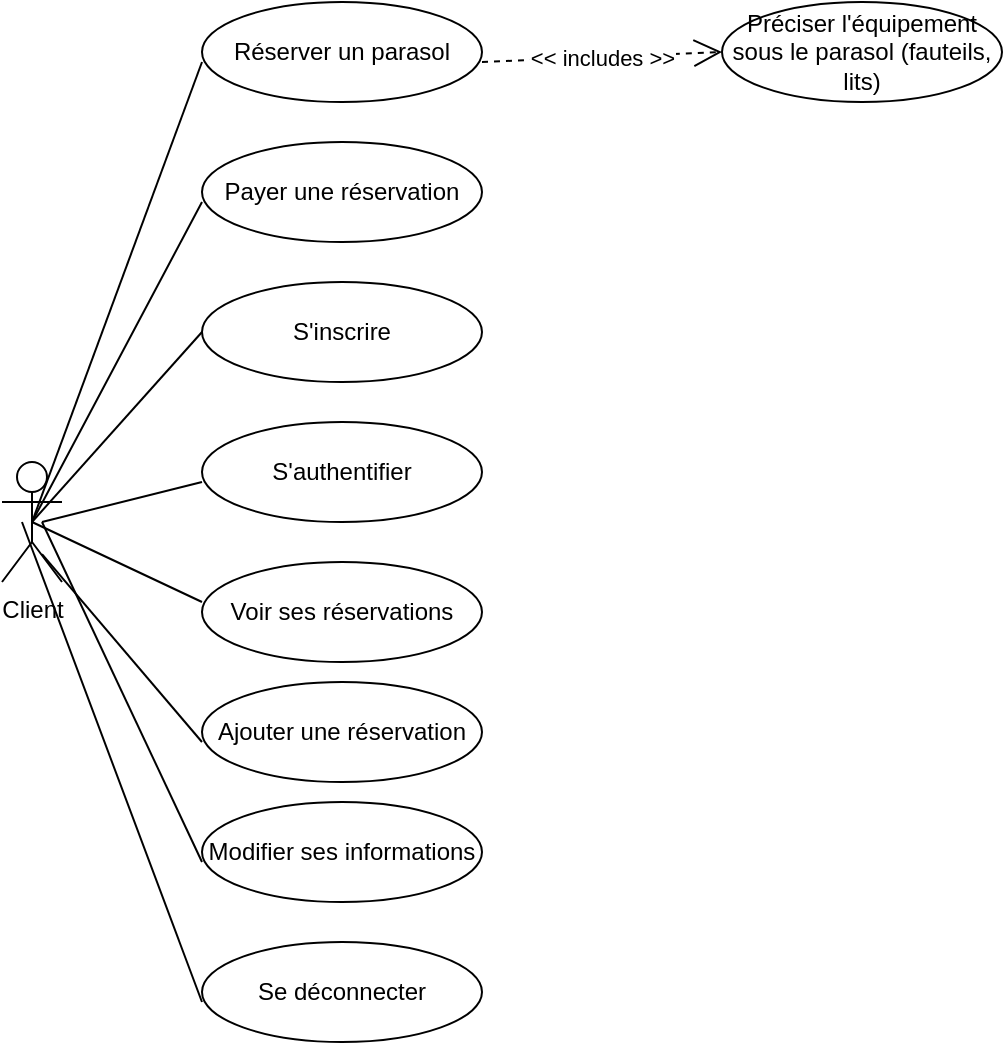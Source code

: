 <mxfile version="21.3.7" type="github" pages="3">
  <diagram name="Page-1" id="JrUIfgVRSp0UM8ETx353">
    <mxGraphModel dx="666" dy="381" grid="1" gridSize="10" guides="1" tooltips="1" connect="1" arrows="1" fold="1" page="1" pageScale="1" pageWidth="827" pageHeight="1169" math="0" shadow="0">
      <root>
        <mxCell id="0" />
        <mxCell id="1" parent="0" />
        <mxCell id="n7JFr-5hj81nrRRgK0mp-3" value="Réserver un parasol" style="ellipse;whiteSpace=wrap;html=1;" parent="1" vertex="1">
          <mxGeometry x="110" y="140" width="140" height="50" as="geometry" />
        </mxCell>
        <mxCell id="n7JFr-5hj81nrRRgK0mp-4" value="Payer une réservation" style="ellipse;whiteSpace=wrap;html=1;" parent="1" vertex="1">
          <mxGeometry x="110" y="210" width="140" height="50" as="geometry" />
        </mxCell>
        <mxCell id="n7JFr-5hj81nrRRgK0mp-5" value="Préciser l&#39;équipement sous le parasol (fauteils, lits)" style="ellipse;whiteSpace=wrap;html=1;" parent="1" vertex="1">
          <mxGeometry x="370" y="140" width="140" height="50" as="geometry" />
        </mxCell>
        <mxCell id="n7JFr-5hj81nrRRgK0mp-9" value="S&#39;inscrire" style="ellipse;whiteSpace=wrap;html=1;" parent="1" vertex="1">
          <mxGeometry x="110" y="280" width="140" height="50" as="geometry" />
        </mxCell>
        <mxCell id="n7JFr-5hj81nrRRgK0mp-10" value="S&#39;authentifier" style="ellipse;whiteSpace=wrap;html=1;" parent="1" vertex="1">
          <mxGeometry x="110" y="350" width="140" height="50" as="geometry" />
        </mxCell>
        <mxCell id="n7JFr-5hj81nrRRgK0mp-11" value="Voir ses réservations" style="ellipse;whiteSpace=wrap;html=1;" parent="1" vertex="1">
          <mxGeometry x="110" y="420" width="140" height="50" as="geometry" />
        </mxCell>
        <mxCell id="n7JFr-5hj81nrRRgK0mp-13" value="Se déconnecter" style="ellipse;whiteSpace=wrap;html=1;" parent="1" vertex="1">
          <mxGeometry x="110" y="610" width="140" height="50" as="geometry" />
        </mxCell>
        <mxCell id="n7JFr-5hj81nrRRgK0mp-14" value="Client" style="shape=umlActor;verticalLabelPosition=bottom;verticalAlign=top;html=1;" parent="1" vertex="1">
          <mxGeometry x="10" y="370" width="30" height="60" as="geometry" />
        </mxCell>
        <mxCell id="4E5cfMpJ-VGpKoXoF7s6-1" value="Ajouter une réservation" style="ellipse;whiteSpace=wrap;html=1;" parent="1" vertex="1">
          <mxGeometry x="110" y="480" width="140" height="50" as="geometry" />
        </mxCell>
        <mxCell id="4E5cfMpJ-VGpKoXoF7s6-2" value="Modifier ses informations" style="ellipse;whiteSpace=wrap;html=1;" parent="1" vertex="1">
          <mxGeometry x="110" y="540" width="140" height="50" as="geometry" />
        </mxCell>
        <mxCell id="4E5cfMpJ-VGpKoXoF7s6-4" value="" style="endArrow=none;html=1;rounded=0;exitX=0.5;exitY=0.5;exitDx=0;exitDy=0;exitPerimeter=0;" parent="1" source="n7JFr-5hj81nrRRgK0mp-14" edge="1">
          <mxGeometry width="50" height="50" relative="1" as="geometry">
            <mxPoint x="60" y="220" as="sourcePoint" />
            <mxPoint x="110" y="170" as="targetPoint" />
          </mxGeometry>
        </mxCell>
        <mxCell id="4E5cfMpJ-VGpKoXoF7s6-5" value="" style="endArrow=none;html=1;rounded=0;exitX=0.5;exitY=0.5;exitDx=0;exitDy=0;exitPerimeter=0;" parent="1" source="n7JFr-5hj81nrRRgK0mp-14" edge="1">
          <mxGeometry width="50" height="50" relative="1" as="geometry">
            <mxPoint x="60" y="290" as="sourcePoint" />
            <mxPoint x="110" y="240" as="targetPoint" />
          </mxGeometry>
        </mxCell>
        <mxCell id="4E5cfMpJ-VGpKoXoF7s6-6" value="" style="endArrow=none;html=1;rounded=0;exitX=0.5;exitY=0.5;exitDx=0;exitDy=0;exitPerimeter=0;entryX=0;entryY=0.5;entryDx=0;entryDy=0;" parent="1" source="n7JFr-5hj81nrRRgK0mp-14" target="n7JFr-5hj81nrRRgK0mp-9" edge="1">
          <mxGeometry width="50" height="50" relative="1" as="geometry">
            <mxPoint x="90" y="370" as="sourcePoint" />
            <mxPoint x="140" y="320" as="targetPoint" />
          </mxGeometry>
        </mxCell>
        <mxCell id="4E5cfMpJ-VGpKoXoF7s6-7" value="" style="endArrow=none;html=1;rounded=0;" parent="1" edge="1">
          <mxGeometry width="50" height="50" relative="1" as="geometry">
            <mxPoint x="30" y="400" as="sourcePoint" />
            <mxPoint x="110" y="380" as="targetPoint" />
          </mxGeometry>
        </mxCell>
        <mxCell id="4E5cfMpJ-VGpKoXoF7s6-8" value="" style="endArrow=none;html=1;rounded=0;exitX=0.5;exitY=0.5;exitDx=0;exitDy=0;exitPerimeter=0;" parent="1" source="n7JFr-5hj81nrRRgK0mp-14" edge="1">
          <mxGeometry width="50" height="50" relative="1" as="geometry">
            <mxPoint x="60" y="490" as="sourcePoint" />
            <mxPoint x="110" y="440" as="targetPoint" />
          </mxGeometry>
        </mxCell>
        <mxCell id="4E5cfMpJ-VGpKoXoF7s6-9" value="" style="endArrow=none;html=1;rounded=0;exitX=0.667;exitY=0.767;exitDx=0;exitDy=0;exitPerimeter=0;" parent="1" source="n7JFr-5hj81nrRRgK0mp-14" edge="1">
          <mxGeometry width="50" height="50" relative="1" as="geometry">
            <mxPoint x="60" y="560" as="sourcePoint" />
            <mxPoint x="110" y="510" as="targetPoint" />
          </mxGeometry>
        </mxCell>
        <mxCell id="4E5cfMpJ-VGpKoXoF7s6-10" value="" style="endArrow=none;html=1;rounded=0;" parent="1" edge="1">
          <mxGeometry width="50" height="50" relative="1" as="geometry">
            <mxPoint x="30" y="400" as="sourcePoint" />
            <mxPoint x="110" y="570" as="targetPoint" />
          </mxGeometry>
        </mxCell>
        <mxCell id="4E5cfMpJ-VGpKoXoF7s6-11" value="" style="endArrow=none;html=1;rounded=0;" parent="1" edge="1">
          <mxGeometry width="50" height="50" relative="1" as="geometry">
            <mxPoint x="20" y="400" as="sourcePoint" />
            <mxPoint x="110" y="640" as="targetPoint" />
          </mxGeometry>
        </mxCell>
        <mxCell id="4E5cfMpJ-VGpKoXoF7s6-12" value="&amp;lt;&amp;lt; includes &amp;gt;&amp;gt;" style="endArrow=open;endSize=12;dashed=1;html=1;rounded=0;entryX=0;entryY=0.5;entryDx=0;entryDy=0;" parent="1" target="n7JFr-5hj81nrRRgK0mp-5" edge="1">
          <mxGeometry width="160" relative="1" as="geometry">
            <mxPoint x="250" y="170" as="sourcePoint" />
            <mxPoint x="410" y="170" as="targetPoint" />
          </mxGeometry>
        </mxCell>
      </root>
    </mxGraphModel>
  </diagram>
  <diagram name="Copie de Page-1" id="9nO6PpXFx9YaqroAmay3">
    <mxGraphModel dx="1248" dy="698" grid="1" gridSize="10" guides="1" tooltips="1" connect="1" arrows="1" fold="1" page="1" pageScale="1" pageWidth="827" pageHeight="1169" math="0" shadow="0">
      <root>
        <mxCell id="TyhAZ9PvMbSiQdi2iL11-0" />
        <mxCell id="TyhAZ9PvMbSiQdi2iL11-1" parent="TyhAZ9PvMbSiQdi2iL11-0" />
        <mxCell id="usi-t8Z-wFqD5Zv3r4BF-5" value="" style="rounded=0;whiteSpace=wrap;html=1;" vertex="1" parent="TyhAZ9PvMbSiQdi2iL11-1">
          <mxGeometry x="80" y="200" width="710" height="480" as="geometry" />
        </mxCell>
        <mxCell id="TyhAZ9PvMbSiQdi2iL11-3" value="Payer une réservation" style="ellipse;whiteSpace=wrap;html=1;" vertex="1" parent="TyhAZ9PvMbSiQdi2iL11-1">
          <mxGeometry x="570" y="410" width="140" height="50" as="geometry" />
        </mxCell>
        <mxCell id="TyhAZ9PvMbSiQdi2iL11-4" value="Préciser les accessoires sous le parasol (fauteils, lits)" style="ellipse;whiteSpace=wrap;html=1;" vertex="1" parent="TyhAZ9PvMbSiQdi2iL11-1">
          <mxGeometry x="580" y="480" width="140" height="50" as="geometry" />
        </mxCell>
        <mxCell id="TyhAZ9PvMbSiQdi2iL11-5" value="S&#39;inscrire" style="ellipse;whiteSpace=wrap;html=1;" vertex="1" parent="TyhAZ9PvMbSiQdi2iL11-1">
          <mxGeometry x="110" y="280" width="140" height="50" as="geometry" />
        </mxCell>
        <mxCell id="TyhAZ9PvMbSiQdi2iL11-6" value="S&#39;authentifier" style="ellipse;whiteSpace=wrap;html=1;" vertex="1" parent="TyhAZ9PvMbSiQdi2iL11-1">
          <mxGeometry x="110" y="350" width="140" height="50" as="geometry" />
        </mxCell>
        <mxCell id="TyhAZ9PvMbSiQdi2iL11-7" value="Voir ses réservations" style="ellipse;whiteSpace=wrap;html=1;" vertex="1" parent="TyhAZ9PvMbSiQdi2iL11-1">
          <mxGeometry x="110" y="420" width="140" height="50" as="geometry" />
        </mxCell>
        <mxCell id="TyhAZ9PvMbSiQdi2iL11-8" value="Se déconnecter" style="ellipse;whiteSpace=wrap;html=1;" vertex="1" parent="TyhAZ9PvMbSiQdi2iL11-1">
          <mxGeometry x="110" y="610" width="140" height="50" as="geometry" />
        </mxCell>
        <mxCell id="TyhAZ9PvMbSiQdi2iL11-9" value="Client" style="shape=umlActor;verticalLabelPosition=bottom;verticalAlign=top;html=1;" vertex="1" parent="TyhAZ9PvMbSiQdi2iL11-1">
          <mxGeometry x="10" y="370" width="30" height="60" as="geometry" />
        </mxCell>
        <mxCell id="TyhAZ9PvMbSiQdi2iL11-10" value="Ajouter une réservation" style="ellipse;whiteSpace=wrap;html=1;" vertex="1" parent="TyhAZ9PvMbSiQdi2iL11-1">
          <mxGeometry x="110" y="480" width="140" height="50" as="geometry" />
        </mxCell>
        <mxCell id="TyhAZ9PvMbSiQdi2iL11-11" value="Modifier ses informations" style="ellipse;whiteSpace=wrap;html=1;" vertex="1" parent="TyhAZ9PvMbSiQdi2iL11-1">
          <mxGeometry x="110" y="540" width="140" height="50" as="geometry" />
        </mxCell>
        <mxCell id="TyhAZ9PvMbSiQdi2iL11-14" value="" style="endArrow=none;html=1;rounded=0;exitX=0.5;exitY=0.5;exitDx=0;exitDy=0;exitPerimeter=0;entryX=0;entryY=0.5;entryDx=0;entryDy=0;" edge="1" parent="TyhAZ9PvMbSiQdi2iL11-1" source="TyhAZ9PvMbSiQdi2iL11-9" target="TyhAZ9PvMbSiQdi2iL11-5">
          <mxGeometry width="50" height="50" relative="1" as="geometry">
            <mxPoint x="90" y="370" as="sourcePoint" />
            <mxPoint x="140" y="320" as="targetPoint" />
          </mxGeometry>
        </mxCell>
        <mxCell id="TyhAZ9PvMbSiQdi2iL11-15" value="" style="endArrow=none;html=1;rounded=0;" edge="1" parent="TyhAZ9PvMbSiQdi2iL11-1">
          <mxGeometry width="50" height="50" relative="1" as="geometry">
            <mxPoint x="30" y="400" as="sourcePoint" />
            <mxPoint x="110" y="380" as="targetPoint" />
          </mxGeometry>
        </mxCell>
        <mxCell id="TyhAZ9PvMbSiQdi2iL11-16" value="" style="endArrow=none;html=1;rounded=0;exitX=0.5;exitY=0.5;exitDx=0;exitDy=0;exitPerimeter=0;" edge="1" parent="TyhAZ9PvMbSiQdi2iL11-1" source="TyhAZ9PvMbSiQdi2iL11-9">
          <mxGeometry width="50" height="50" relative="1" as="geometry">
            <mxPoint x="60" y="490" as="sourcePoint" />
            <mxPoint x="110" y="440" as="targetPoint" />
          </mxGeometry>
        </mxCell>
        <mxCell id="TyhAZ9PvMbSiQdi2iL11-17" value="" style="endArrow=none;html=1;rounded=0;exitX=0.667;exitY=0.767;exitDx=0;exitDy=0;exitPerimeter=0;" edge="1" parent="TyhAZ9PvMbSiQdi2iL11-1" source="TyhAZ9PvMbSiQdi2iL11-9">
          <mxGeometry width="50" height="50" relative="1" as="geometry">
            <mxPoint x="60" y="560" as="sourcePoint" />
            <mxPoint x="110" y="510" as="targetPoint" />
          </mxGeometry>
        </mxCell>
        <mxCell id="TyhAZ9PvMbSiQdi2iL11-18" value="" style="endArrow=none;html=1;rounded=0;" edge="1" parent="TyhAZ9PvMbSiQdi2iL11-1">
          <mxGeometry width="50" height="50" relative="1" as="geometry">
            <mxPoint x="30" y="400" as="sourcePoint" />
            <mxPoint x="110" y="570" as="targetPoint" />
          </mxGeometry>
        </mxCell>
        <mxCell id="TyhAZ9PvMbSiQdi2iL11-19" value="" style="endArrow=none;html=1;rounded=0;" edge="1" parent="TyhAZ9PvMbSiQdi2iL11-1">
          <mxGeometry width="50" height="50" relative="1" as="geometry">
            <mxPoint x="20" y="400" as="sourcePoint" />
            <mxPoint x="110" y="640" as="targetPoint" />
          </mxGeometry>
        </mxCell>
        <mxCell id="TyhAZ9PvMbSiQdi2iL11-20" value="&amp;lt;&amp;lt; includes &amp;gt;&amp;gt;" style="endArrow=open;endSize=12;dashed=1;html=1;rounded=0;entryX=0;entryY=0.5;entryDx=0;entryDy=0;exitX=1;exitY=0.5;exitDx=0;exitDy=0;" edge="1" parent="TyhAZ9PvMbSiQdi2iL11-1" target="TyhAZ9PvMbSiQdi2iL11-4" source="TyhAZ9PvMbSiQdi2iL11-10">
          <mxGeometry width="160" relative="1" as="geometry">
            <mxPoint x="250" y="170" as="sourcePoint" />
            <mxPoint x="410" y="170" as="targetPoint" />
          </mxGeometry>
        </mxCell>
        <mxCell id="usi-t8Z-wFqD5Zv3r4BF-0" value="&amp;lt;&amp;lt; includes &amp;gt;&amp;gt;" style="endArrow=open;endSize=12;dashed=1;html=1;rounded=0;entryX=0;entryY=0.5;entryDx=0;entryDy=0;exitX=1;exitY=0.5;exitDx=0;exitDy=0;" edge="1" parent="TyhAZ9PvMbSiQdi2iL11-1" source="TyhAZ9PvMbSiQdi2iL11-10">
          <mxGeometry width="160" relative="1" as="geometry">
            <mxPoint x="240" y="440" as="sourcePoint" />
            <mxPoint x="570" y="440" as="targetPoint" />
          </mxGeometry>
        </mxCell>
        <mxCell id="usi-t8Z-wFqD5Zv3r4BF-1" value="Paypal" style="html=1;whiteSpace=wrap;" vertex="1" parent="TyhAZ9PvMbSiQdi2iL11-1">
          <mxGeometry x="820" y="340" width="110" height="50" as="geometry" />
        </mxCell>
        <mxCell id="usi-t8Z-wFqD5Zv3r4BF-4" value="" style="endArrow=none;html=1;rounded=0;exitX=1;exitY=0.5;exitDx=0;exitDy=0;" edge="1" parent="TyhAZ9PvMbSiQdi2iL11-1" source="TyhAZ9PvMbSiQdi2iL11-3">
          <mxGeometry width="50" height="50" relative="1" as="geometry">
            <mxPoint x="770" y="420" as="sourcePoint" />
            <mxPoint x="820" y="370" as="targetPoint" />
          </mxGeometry>
        </mxCell>
      </root>
    </mxGraphModel>
  </diagram>
  <diagram id="7SMA0c-udog-GlUfQzjw" name="Page-2">
    <mxGraphModel dx="624" dy="349" grid="1" gridSize="10" guides="1" tooltips="1" connect="1" arrows="1" fold="1" page="1" pageScale="1" pageWidth="827" pageHeight="1169" math="0" shadow="0">
      <root>
        <mxCell id="0" />
        <mxCell id="1" parent="0" />
      </root>
    </mxGraphModel>
  </diagram>
</mxfile>
